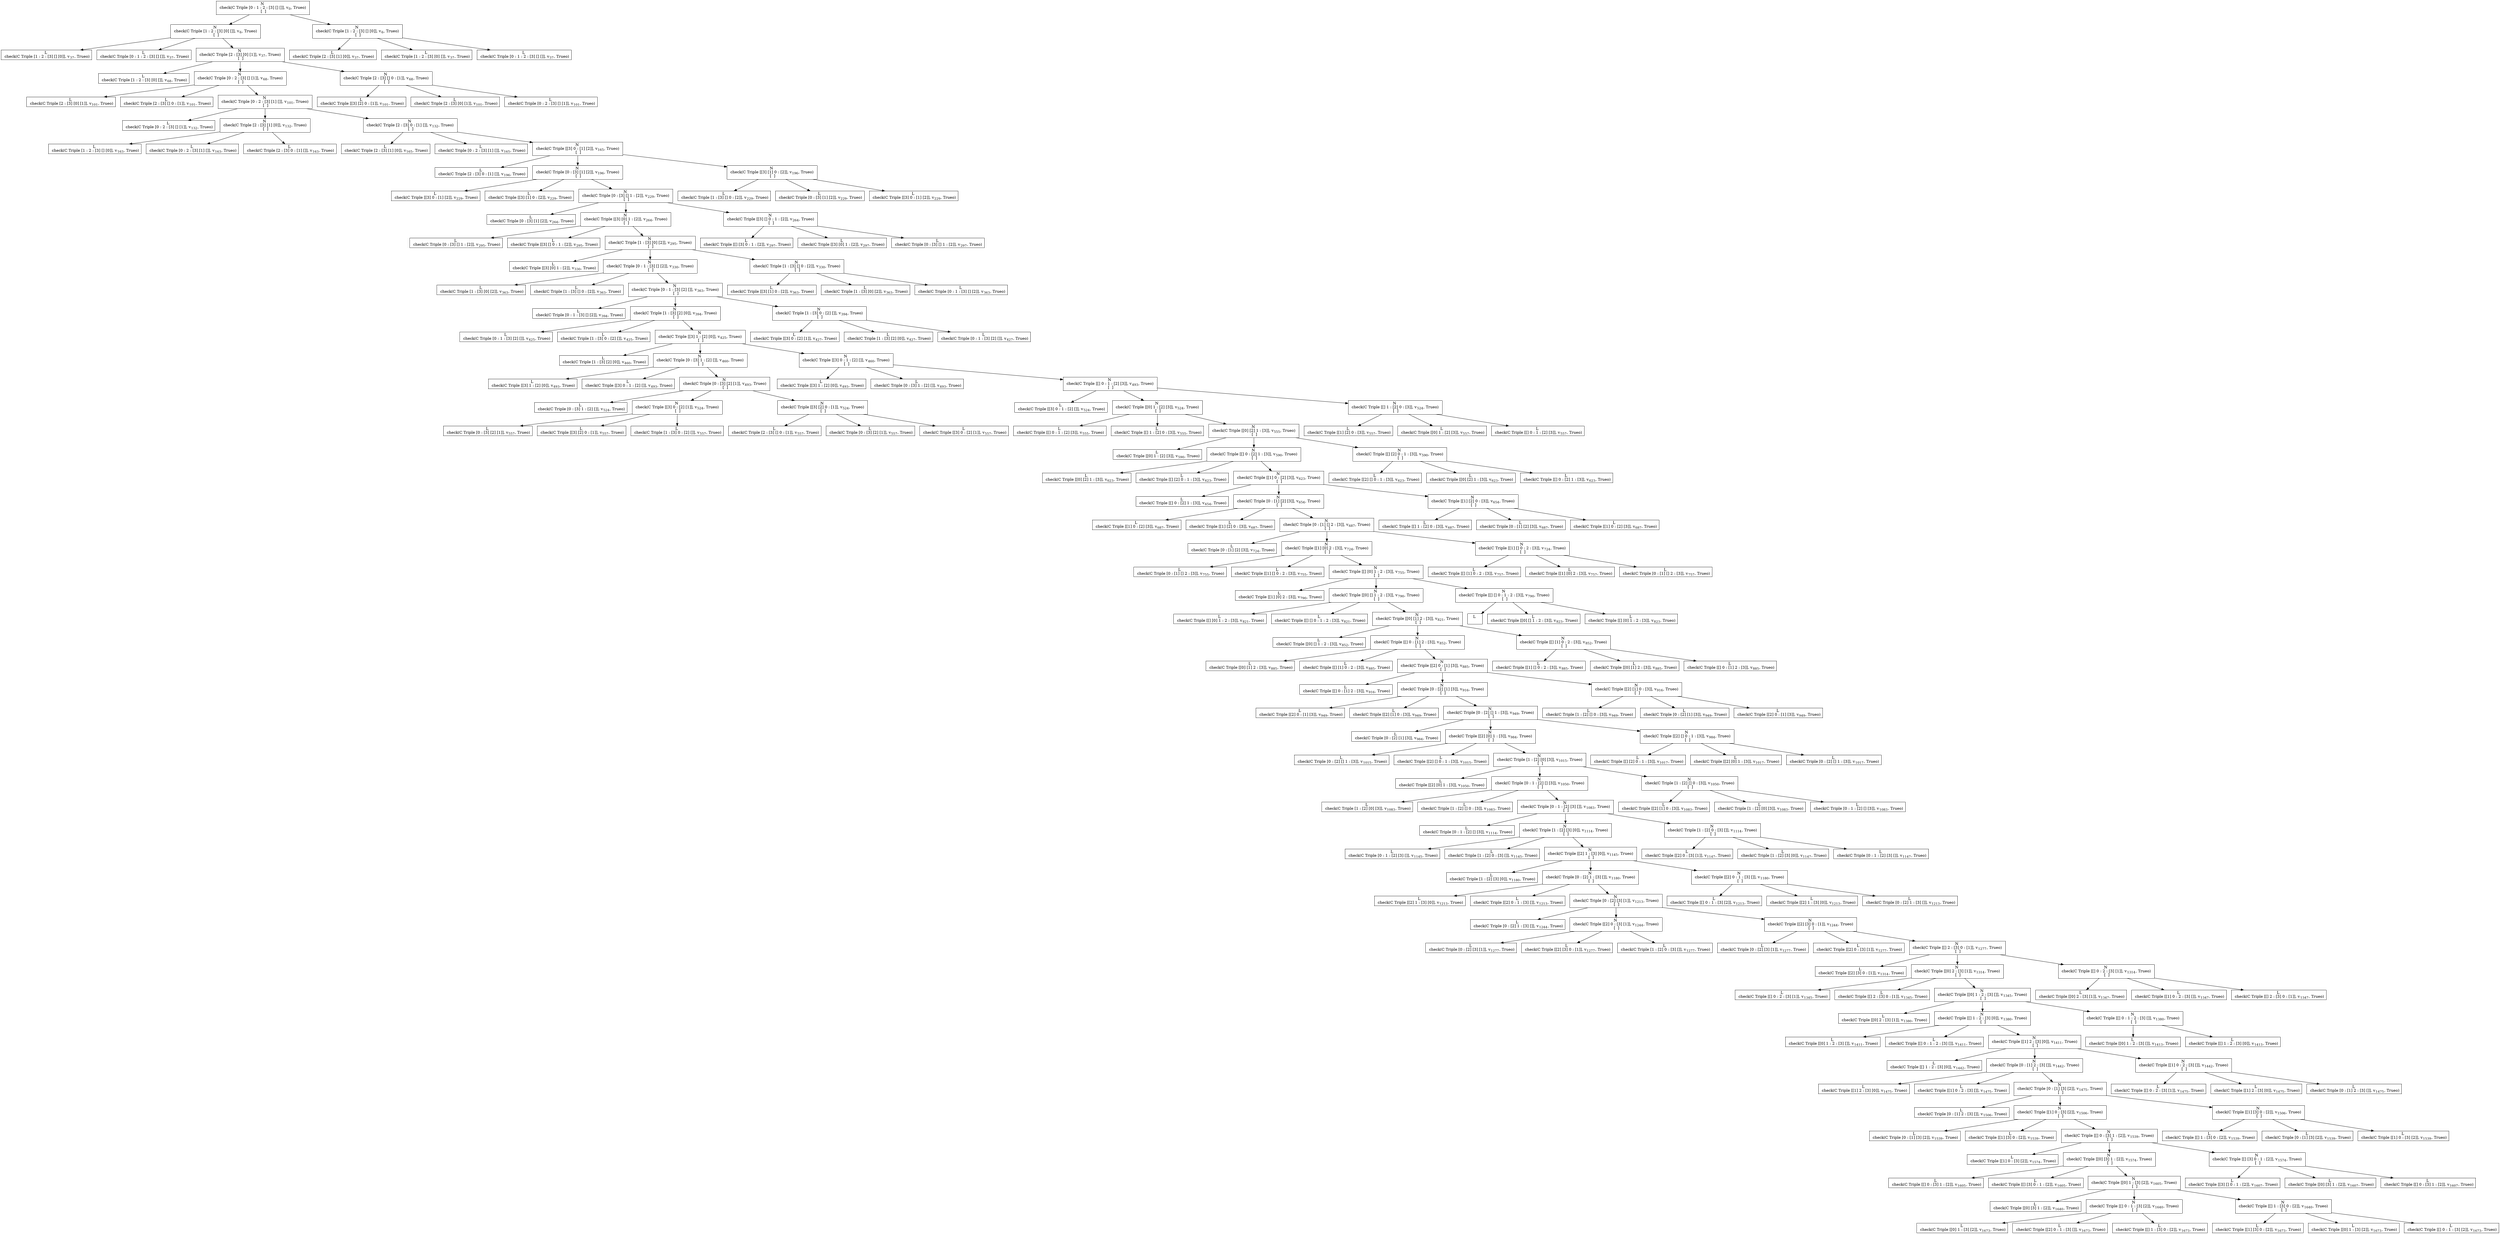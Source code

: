 digraph {
    graph [rankdir=TB
          ,bgcolor=transparent];
    node [shape=box
         ,fillcolor=white
         ,style=filled];
    0 [label=<N <BR/> check(C Triple [0 : 1 : 2 : [3] [] []], v<SUB>0</SUB>, Trueo) <BR/>  [  ] >];
    1 [label=<N <BR/> check(C Triple [1 : 2 : [3] [0] []], v<SUB>6</SUB>, Trueo) <BR/>  [  ] >];
    2 [label=<N <BR/> check(C Triple [1 : 2 : [3] [] [0]], v<SUB>6</SUB>, Trueo) <BR/>  [  ] >];
    3 [label=<L <BR/> check(C Triple [1 : 2 : [3] [] [0]], v<SUB>37</SUB>, Trueo)>];
    4 [label=<L <BR/> check(C Triple [0 : 1 : 2 : [3] [] []], v<SUB>37</SUB>, Trueo)>];
    5 [label=<N <BR/> check(C Triple [2 : [3] [0] [1]], v<SUB>37</SUB>, Trueo) <BR/>  [  ] >];
    6 [label=<L <BR/> check(C Triple [1 : 2 : [3] [0] []], v<SUB>68</SUB>, Trueo)>];
    7 [label=<N <BR/> check(C Triple [0 : 2 : [3] [] [1]], v<SUB>68</SUB>, Trueo) <BR/>  [  ] >];
    8 [label=<N <BR/> check(C Triple [2 : [3] [] 0 : [1]], v<SUB>68</SUB>, Trueo) <BR/>  [  ] >];
    9 [label=<L <BR/> check(C Triple [2 : [3] [0] [1]], v<SUB>101</SUB>, Trueo)>];
    10 [label=<L <BR/> check(C Triple [2 : [3] [] 0 : [1]], v<SUB>101</SUB>, Trueo)>];
    11 [label=<N <BR/> check(C Triple [0 : 2 : [3] [1] []], v<SUB>101</SUB>, Trueo) <BR/>  [  ] >];
    12 [label=<L <BR/> check(C Triple [0 : 2 : [3] [] [1]], v<SUB>132</SUB>, Trueo)>];
    13 [label=<N <BR/> check(C Triple [2 : [3] [1] [0]], v<SUB>132</SUB>, Trueo) <BR/>  [  ] >];
    14 [label=<N <BR/> check(C Triple [2 : [3] 0 : [1] []], v<SUB>132</SUB>, Trueo) <BR/>  [  ] >];
    15 [label=<L <BR/> check(C Triple [1 : 2 : [3] [] [0]], v<SUB>163</SUB>, Trueo)>];
    16 [label=<L <BR/> check(C Triple [0 : 2 : [3] [1] []], v<SUB>163</SUB>, Trueo)>];
    17 [label=<L <BR/> check(C Triple [2 : [3] 0 : [1] []], v<SUB>163</SUB>, Trueo)>];
    18 [label=<L <BR/> check(C Triple [2 : [3] [1] [0]], v<SUB>165</SUB>, Trueo)>];
    19 [label=<L <BR/> check(C Triple [0 : 2 : [3] [1] []], v<SUB>165</SUB>, Trueo)>];
    20 [label=<N <BR/> check(C Triple [[3] 0 : [1] [2]], v<SUB>165</SUB>, Trueo) <BR/>  [  ] >];
    21 [label=<L <BR/> check(C Triple [2 : [3] 0 : [1] []], v<SUB>196</SUB>, Trueo)>];
    22 [label=<N <BR/> check(C Triple [0 : [3] [1] [2]], v<SUB>196</SUB>, Trueo) <BR/>  [  ] >];
    23 [label=<N <BR/> check(C Triple [[3] [1] 0 : [2]], v<SUB>196</SUB>, Trueo) <BR/>  [  ] >];
    24 [label=<L <BR/> check(C Triple [[3] 0 : [1] [2]], v<SUB>229</SUB>, Trueo)>];
    25 [label=<L <BR/> check(C Triple [[3] [1] 0 : [2]], v<SUB>229</SUB>, Trueo)>];
    26 [label=<N <BR/> check(C Triple [0 : [3] [] 1 : [2]], v<SUB>229</SUB>, Trueo) <BR/>  [  ] >];
    27 [label=<L <BR/> check(C Triple [0 : [3] [1] [2]], v<SUB>264</SUB>, Trueo)>];
    28 [label=<N <BR/> check(C Triple [[3] [0] 1 : [2]], v<SUB>264</SUB>, Trueo) <BR/>  [  ] >];
    29 [label=<N <BR/> check(C Triple [[3] [] 0 : 1 : [2]], v<SUB>264</SUB>, Trueo) <BR/>  [  ] >];
    30 [label=<L <BR/> check(C Triple [0 : [3] [] 1 : [2]], v<SUB>295</SUB>, Trueo)>];
    31 [label=<L <BR/> check(C Triple [[3] [] 0 : 1 : [2]], v<SUB>295</SUB>, Trueo)>];
    32 [label=<N <BR/> check(C Triple [1 : [3] [0] [2]], v<SUB>295</SUB>, Trueo) <BR/>  [  ] >];
    33 [label=<L <BR/> check(C Triple [[3] [0] 1 : [2]], v<SUB>330</SUB>, Trueo)>];
    34 [label=<N <BR/> check(C Triple [0 : 1 : [3] [] [2]], v<SUB>330</SUB>, Trueo) <BR/>  [  ] >];
    35 [label=<N <BR/> check(C Triple [1 : [3] [] 0 : [2]], v<SUB>330</SUB>, Trueo) <BR/>  [  ] >];
    36 [label=<L <BR/> check(C Triple [1 : [3] [0] [2]], v<SUB>363</SUB>, Trueo)>];
    37 [label=<L <BR/> check(C Triple [1 : [3] [] 0 : [2]], v<SUB>363</SUB>, Trueo)>];
    38 [label=<N <BR/> check(C Triple [0 : 1 : [3] [2] []], v<SUB>363</SUB>, Trueo) <BR/>  [  ] >];
    39 [label=<L <BR/> check(C Triple [0 : 1 : [3] [] [2]], v<SUB>394</SUB>, Trueo)>];
    40 [label=<N <BR/> check(C Triple [1 : [3] [2] [0]], v<SUB>394</SUB>, Trueo) <BR/>  [  ] >];
    41 [label=<N <BR/> check(C Triple [1 : [3] 0 : [2] []], v<SUB>394</SUB>, Trueo) <BR/>  [  ] >];
    42 [label=<L <BR/> check(C Triple [0 : 1 : [3] [2] []], v<SUB>425</SUB>, Trueo)>];
    43 [label=<L <BR/> check(C Triple [1 : [3] 0 : [2] []], v<SUB>425</SUB>, Trueo)>];
    44 [label=<N <BR/> check(C Triple [[3] 1 : [2] [0]], v<SUB>425</SUB>, Trueo) <BR/>  [  ] >];
    45 [label=<L <BR/> check(C Triple [1 : [3] [2] [0]], v<SUB>460</SUB>, Trueo)>];
    46 [label=<N <BR/> check(C Triple [0 : [3] 1 : [2] []], v<SUB>460</SUB>, Trueo) <BR/>  [  ] >];
    47 [label=<N <BR/> check(C Triple [[3] 0 : 1 : [2] []], v<SUB>460</SUB>, Trueo) <BR/>  [  ] >];
    48 [label=<L <BR/> check(C Triple [[3] 1 : [2] [0]], v<SUB>493</SUB>, Trueo)>];
    49 [label=<L <BR/> check(C Triple [[3] 0 : 1 : [2] []], v<SUB>493</SUB>, Trueo)>];
    50 [label=<N <BR/> check(C Triple [0 : [3] [2] [1]], v<SUB>493</SUB>, Trueo) <BR/>  [  ] >];
    51 [label=<L <BR/> check(C Triple [0 : [3] 1 : [2] []], v<SUB>524</SUB>, Trueo)>];
    52 [label=<N <BR/> check(C Triple [[3] 0 : [2] [1]], v<SUB>524</SUB>, Trueo) <BR/>  [  ] >];
    53 [label=<N <BR/> check(C Triple [[3] [2] 0 : [1]], v<SUB>524</SUB>, Trueo) <BR/>  [  ] >];
    54 [label=<L <BR/> check(C Triple [0 : [3] [2] [1]], v<SUB>557</SUB>, Trueo)>];
    55 [label=<L <BR/> check(C Triple [[3] [2] 0 : [1]], v<SUB>557</SUB>, Trueo)>];
    56 [label=<L <BR/> check(C Triple [1 : [3] 0 : [2] []], v<SUB>557</SUB>, Trueo)>];
    57 [label=<L <BR/> check(C Triple [2 : [3] [] 0 : [1]], v<SUB>557</SUB>, Trueo)>];
    58 [label=<L <BR/> check(C Triple [0 : [3] [2] [1]], v<SUB>557</SUB>, Trueo)>];
    59 [label=<L <BR/> check(C Triple [[3] 0 : [2] [1]], v<SUB>557</SUB>, Trueo)>];
    60 [label=<L <BR/> check(C Triple [[3] 1 : [2] [0]], v<SUB>493</SUB>, Trueo)>];
    61 [label=<L <BR/> check(C Triple [0 : [3] 1 : [2] []], v<SUB>493</SUB>, Trueo)>];
    62 [label=<N <BR/> check(C Triple [[] 0 : 1 : [2] [3]], v<SUB>493</SUB>, Trueo) <BR/>  [  ] >];
    63 [label=<L <BR/> check(C Triple [[3] 0 : 1 : [2] []], v<SUB>524</SUB>, Trueo)>];
    64 [label=<N <BR/> check(C Triple [[0] 1 : [2] [3]], v<SUB>524</SUB>, Trueo) <BR/>  [  ] >];
    65 [label=<N <BR/> check(C Triple [[] 1 : [2] 0 : [3]], v<SUB>524</SUB>, Trueo) <BR/>  [  ] >];
    66 [label=<L <BR/> check(C Triple [[] 0 : 1 : [2] [3]], v<SUB>555</SUB>, Trueo)>];
    67 [label=<L <BR/> check(C Triple [[] 1 : [2] 0 : [3]], v<SUB>555</SUB>, Trueo)>];
    68 [label=<N <BR/> check(C Triple [[0] [2] 1 : [3]], v<SUB>555</SUB>, Trueo) <BR/>  [  ] >];
    69 [label=<L <BR/> check(C Triple [[0] 1 : [2] [3]], v<SUB>590</SUB>, Trueo)>];
    70 [label=<N <BR/> check(C Triple [[] 0 : [2] 1 : [3]], v<SUB>590</SUB>, Trueo) <BR/>  [  ] >];
    71 [label=<N <BR/> check(C Triple [[] [2] 0 : 1 : [3]], v<SUB>590</SUB>, Trueo) <BR/>  [  ] >];
    72 [label=<L <BR/> check(C Triple [[0] [2] 1 : [3]], v<SUB>623</SUB>, Trueo)>];
    73 [label=<L <BR/> check(C Triple [[] [2] 0 : 1 : [3]], v<SUB>623</SUB>, Trueo)>];
    74 [label=<N <BR/> check(C Triple [[1] 0 : [2] [3]], v<SUB>623</SUB>, Trueo) <BR/>  [  ] >];
    75 [label=<L <BR/> check(C Triple [[] 0 : [2] 1 : [3]], v<SUB>654</SUB>, Trueo)>];
    76 [label=<N <BR/> check(C Triple [0 : [1] [2] [3]], v<SUB>654</SUB>, Trueo) <BR/>  [  ] >];
    77 [label=<N <BR/> check(C Triple [[1] [2] 0 : [3]], v<SUB>654</SUB>, Trueo) <BR/>  [  ] >];
    78 [label=<L <BR/> check(C Triple [[1] 0 : [2] [3]], v<SUB>687</SUB>, Trueo)>];
    79 [label=<L <BR/> check(C Triple [[1] [2] 0 : [3]], v<SUB>687</SUB>, Trueo)>];
    80 [label=<N <BR/> check(C Triple [0 : [1] [] 2 : [3]], v<SUB>687</SUB>, Trueo) <BR/>  [  ] >];
    81 [label=<L <BR/> check(C Triple [0 : [1] [2] [3]], v<SUB>724</SUB>, Trueo)>];
    82 [label=<N <BR/> check(C Triple [[1] [0] 2 : [3]], v<SUB>724</SUB>, Trueo) <BR/>  [  ] >];
    83 [label=<N <BR/> check(C Triple [[1] [] 0 : 2 : [3]], v<SUB>724</SUB>, Trueo) <BR/>  [  ] >];
    84 [label=<L <BR/> check(C Triple [0 : [1] [] 2 : [3]], v<SUB>755</SUB>, Trueo)>];
    85 [label=<L <BR/> check(C Triple [[1] [] 0 : 2 : [3]], v<SUB>755</SUB>, Trueo)>];
    86 [label=<N <BR/> check(C Triple [[] [0] 1 : 2 : [3]], v<SUB>755</SUB>, Trueo) <BR/>  [  ] >];
    87 [label=<L <BR/> check(C Triple [[1] [0] 2 : [3]], v<SUB>790</SUB>, Trueo)>];
    88 [label=<N <BR/> check(C Triple [[0] [] 1 : 2 : [3]], v<SUB>790</SUB>, Trueo) <BR/>  [  ] >];
    89 [label=<N <BR/> check(C Triple [[] [] 0 : 1 : 2 : [3]], v<SUB>790</SUB>, Trueo) <BR/>  [  ] >];
    90 [label=<L <BR/> check(C Triple [[] [0] 1 : 2 : [3]], v<SUB>821</SUB>, Trueo)>];
    91 [label=<L <BR/> check(C Triple [[] [] 0 : 1 : 2 : [3]], v<SUB>821</SUB>, Trueo)>];
    92 [label=<N <BR/> check(C Triple [[0] [1] 2 : [3]], v<SUB>821</SUB>, Trueo) <BR/>  [  ] >];
    93 [label=<L <BR/> check(C Triple [[0] [] 1 : 2 : [3]], v<SUB>852</SUB>, Trueo)>];
    94 [label=<N <BR/> check(C Triple [[] 0 : [1] 2 : [3]], v<SUB>852</SUB>, Trueo) <BR/>  [  ] >];
    95 [label=<N <BR/> check(C Triple [[] [1] 0 : 2 : [3]], v<SUB>852</SUB>, Trueo) <BR/>  [  ] >];
    96 [label=<L <BR/> check(C Triple [[0] [1] 2 : [3]], v<SUB>885</SUB>, Trueo)>];
    97 [label=<L <BR/> check(C Triple [[] [1] 0 : 2 : [3]], v<SUB>885</SUB>, Trueo)>];
    98 [label=<N <BR/> check(C Triple [[2] 0 : [1] [3]], v<SUB>885</SUB>, Trueo) <BR/>  [  ] >];
    99 [label=<L <BR/> check(C Triple [[] 0 : [1] 2 : [3]], v<SUB>916</SUB>, Trueo)>];
    100 [label=<N <BR/> check(C Triple [0 : [2] [1] [3]], v<SUB>916</SUB>, Trueo) <BR/>  [  ] >];
    101 [label=<N <BR/> check(C Triple [[2] [1] 0 : [3]], v<SUB>916</SUB>, Trueo) <BR/>  [  ] >];
    102 [label=<L <BR/> check(C Triple [[2] 0 : [1] [3]], v<SUB>949</SUB>, Trueo)>];
    103 [label=<L <BR/> check(C Triple [[2] [1] 0 : [3]], v<SUB>949</SUB>, Trueo)>];
    104 [label=<N <BR/> check(C Triple [0 : [2] [] 1 : [3]], v<SUB>949</SUB>, Trueo) <BR/>  [  ] >];
    105 [label=<L <BR/> check(C Triple [0 : [2] [1] [3]], v<SUB>984</SUB>, Trueo)>];
    106 [label=<N <BR/> check(C Triple [[2] [0] 1 : [3]], v<SUB>984</SUB>, Trueo) <BR/>  [  ] >];
    107 [label=<N <BR/> check(C Triple [[2] [] 0 : 1 : [3]], v<SUB>984</SUB>, Trueo) <BR/>  [  ] >];
    108 [label=<L <BR/> check(C Triple [0 : [2] [] 1 : [3]], v<SUB>1015</SUB>, Trueo)>];
    109 [label=<L <BR/> check(C Triple [[2] [] 0 : 1 : [3]], v<SUB>1015</SUB>, Trueo)>];
    110 [label=<N <BR/> check(C Triple [1 : [2] [0] [3]], v<SUB>1015</SUB>, Trueo) <BR/>  [  ] >];
    111 [label=<L <BR/> check(C Triple [[2] [0] 1 : [3]], v<SUB>1050</SUB>, Trueo)>];
    112 [label=<N <BR/> check(C Triple [0 : 1 : [2] [] [3]], v<SUB>1050</SUB>, Trueo) <BR/>  [  ] >];
    113 [label=<N <BR/> check(C Triple [1 : [2] [] 0 : [3]], v<SUB>1050</SUB>, Trueo) <BR/>  [  ] >];
    114 [label=<L <BR/> check(C Triple [1 : [2] [0] [3]], v<SUB>1083</SUB>, Trueo)>];
    115 [label=<L <BR/> check(C Triple [1 : [2] [] 0 : [3]], v<SUB>1083</SUB>, Trueo)>];
    116 [label=<N <BR/> check(C Triple [0 : 1 : [2] [3] []], v<SUB>1083</SUB>, Trueo) <BR/>  [  ] >];
    117 [label=<L <BR/> check(C Triple [0 : 1 : [2] [] [3]], v<SUB>1114</SUB>, Trueo)>];
    118 [label=<N <BR/> check(C Triple [1 : [2] [3] [0]], v<SUB>1114</SUB>, Trueo) <BR/>  [  ] >];
    119 [label=<N <BR/> check(C Triple [1 : [2] 0 : [3] []], v<SUB>1114</SUB>, Trueo) <BR/>  [  ] >];
    120 [label=<L <BR/> check(C Triple [0 : 1 : [2] [3] []], v<SUB>1145</SUB>, Trueo)>];
    121 [label=<L <BR/> check(C Triple [1 : [2] 0 : [3] []], v<SUB>1145</SUB>, Trueo)>];
    122 [label=<N <BR/> check(C Triple [[2] 1 : [3] [0]], v<SUB>1145</SUB>, Trueo) <BR/>  [  ] >];
    123 [label=<L <BR/> check(C Triple [1 : [2] [3] [0]], v<SUB>1180</SUB>, Trueo)>];
    124 [label=<N <BR/> check(C Triple [0 : [2] 1 : [3] []], v<SUB>1180</SUB>, Trueo) <BR/>  [  ] >];
    125 [label=<N <BR/> check(C Triple [[2] 0 : 1 : [3] []], v<SUB>1180</SUB>, Trueo) <BR/>  [  ] >];
    126 [label=<L <BR/> check(C Triple [[2] 1 : [3] [0]], v<SUB>1213</SUB>, Trueo)>];
    127 [label=<L <BR/> check(C Triple [[2] 0 : 1 : [3] []], v<SUB>1213</SUB>, Trueo)>];
    128 [label=<N <BR/> check(C Triple [0 : [2] [3] [1]], v<SUB>1213</SUB>, Trueo) <BR/>  [  ] >];
    129 [label=<L <BR/> check(C Triple [0 : [2] 1 : [3] []], v<SUB>1244</SUB>, Trueo)>];
    130 [label=<N <BR/> check(C Triple [[2] 0 : [3] [1]], v<SUB>1244</SUB>, Trueo) <BR/>  [  ] >];
    131 [label=<N <BR/> check(C Triple [[2] [3] 0 : [1]], v<SUB>1244</SUB>, Trueo) <BR/>  [  ] >];
    132 [label=<L <BR/> check(C Triple [0 : [2] [3] [1]], v<SUB>1277</SUB>, Trueo)>];
    133 [label=<L <BR/> check(C Triple [[2] [3] 0 : [1]], v<SUB>1277</SUB>, Trueo)>];
    134 [label=<L <BR/> check(C Triple [1 : [2] 0 : [3] []], v<SUB>1277</SUB>, Trueo)>];
    135 [label=<L <BR/> check(C Triple [0 : [2] [3] [1]], v<SUB>1277</SUB>, Trueo)>];
    136 [label=<L <BR/> check(C Triple [[2] 0 : [3] [1]], v<SUB>1277</SUB>, Trueo)>];
    137 [label=<N <BR/> check(C Triple [[] 2 : [3] 0 : [1]], v<SUB>1277</SUB>, Trueo) <BR/>  [  ] >];
    138 [label=<L <BR/> check(C Triple [[2] [3] 0 : [1]], v<SUB>1314</SUB>, Trueo)>];
    139 [label=<N <BR/> check(C Triple [[0] 2 : [3] [1]], v<SUB>1314</SUB>, Trueo) <BR/>  [  ] >];
    140 [label=<N <BR/> check(C Triple [[] 0 : 2 : [3] [1]], v<SUB>1314</SUB>, Trueo) <BR/>  [  ] >];
    141 [label=<L <BR/> check(C Triple [[] 0 : 2 : [3] [1]], v<SUB>1345</SUB>, Trueo)>];
    142 [label=<L <BR/> check(C Triple [[] 2 : [3] 0 : [1]], v<SUB>1345</SUB>, Trueo)>];
    143 [label=<N <BR/> check(C Triple [[0] 1 : 2 : [3] []], v<SUB>1345</SUB>, Trueo) <BR/>  [  ] >];
    144 [label=<L <BR/> check(C Triple [[0] 2 : [3] [1]], v<SUB>1380</SUB>, Trueo)>];
    145 [label=<N <BR/> check(C Triple [[] 1 : 2 : [3] [0]], v<SUB>1380</SUB>, Trueo) <BR/>  [  ] >];
    146 [label=<N <BR/> check(C Triple [[] 0 : 1 : 2 : [3] []], v<SUB>1380</SUB>, Trueo) <BR/>  [  ] >];
    147 [label=<L <BR/> check(C Triple [[0] 1 : 2 : [3] []], v<SUB>1411</SUB>, Trueo)>];
    148 [label=<L <BR/> check(C Triple [[] 0 : 1 : 2 : [3] []], v<SUB>1411</SUB>, Trueo)>];
    149 [label=<N <BR/> check(C Triple [[1] 2 : [3] [0]], v<SUB>1411</SUB>, Trueo) <BR/>  [  ] >];
    150 [label=<L <BR/> check(C Triple [[] 1 : 2 : [3] [0]], v<SUB>1442</SUB>, Trueo)>];
    151 [label=<N <BR/> check(C Triple [0 : [1] 2 : [3] []], v<SUB>1442</SUB>, Trueo) <BR/>  [  ] >];
    152 [label=<N <BR/> check(C Triple [[1] 0 : 2 : [3] []], v<SUB>1442</SUB>, Trueo) <BR/>  [  ] >];
    153 [label=<L <BR/> check(C Triple [[1] 2 : [3] [0]], v<SUB>1475</SUB>, Trueo)>];
    154 [label=<L <BR/> check(C Triple [[1] 0 : 2 : [3] []], v<SUB>1475</SUB>, Trueo)>];
    155 [label=<N <BR/> check(C Triple [0 : [1] [3] [2]], v<SUB>1475</SUB>, Trueo) <BR/>  [  ] >];
    156 [label=<L <BR/> check(C Triple [0 : [1] 2 : [3] []], v<SUB>1506</SUB>, Trueo)>];
    157 [label=<N <BR/> check(C Triple [[1] 0 : [3] [2]], v<SUB>1506</SUB>, Trueo) <BR/>  [  ] >];
    158 [label=<N <BR/> check(C Triple [[1] [3] 0 : [2]], v<SUB>1506</SUB>, Trueo) <BR/>  [  ] >];
    159 [label=<L <BR/> check(C Triple [0 : [1] [3] [2]], v<SUB>1539</SUB>, Trueo)>];
    160 [label=<L <BR/> check(C Triple [[1] [3] 0 : [2]], v<SUB>1539</SUB>, Trueo)>];
    161 [label=<N <BR/> check(C Triple [[] 0 : [3] 1 : [2]], v<SUB>1539</SUB>, Trueo) <BR/>  [  ] >];
    162 [label=<L <BR/> check(C Triple [[1] 0 : [3] [2]], v<SUB>1574</SUB>, Trueo)>];
    163 [label=<N <BR/> check(C Triple [[0] [3] 1 : [2]], v<SUB>1574</SUB>, Trueo) <BR/>  [  ] >];
    164 [label=<N <BR/> check(C Triple [[] [3] 0 : 1 : [2]], v<SUB>1574</SUB>, Trueo) <BR/>  [  ] >];
    165 [label=<L <BR/> check(C Triple [[] 0 : [3] 1 : [2]], v<SUB>1605</SUB>, Trueo)>];
    166 [label=<L <BR/> check(C Triple [[] [3] 0 : 1 : [2]], v<SUB>1605</SUB>, Trueo)>];
    167 [label=<N <BR/> check(C Triple [[0] 1 : [3] [2]], v<SUB>1605</SUB>, Trueo) <BR/>  [  ] >];
    168 [label=<L <BR/> check(C Triple [[0] [3] 1 : [2]], v<SUB>1640</SUB>, Trueo)>];
    169 [label=<N <BR/> check(C Triple [[] 0 : 1 : [3] [2]], v<SUB>1640</SUB>, Trueo) <BR/>  [  ] >];
    170 [label=<N <BR/> check(C Triple [[] 1 : [3] 0 : [2]], v<SUB>1640</SUB>, Trueo) <BR/>  [  ] >];
    171 [label=<L <BR/> check(C Triple [[0] 1 : [3] [2]], v<SUB>1673</SUB>, Trueo)>];
    172 [label=<L <BR/> check(C Triple [[2] 0 : 1 : [3] []], v<SUB>1673</SUB>, Trueo)>];
    173 [label=<L <BR/> check(C Triple [[] 1 : [3] 0 : [2]], v<SUB>1673</SUB>, Trueo)>];
    174 [label=<L <BR/> check(C Triple [[1] [3] 0 : [2]], v<SUB>1673</SUB>, Trueo)>];
    175 [label=<L <BR/> check(C Triple [[0] 1 : [3] [2]], v<SUB>1673</SUB>, Trueo)>];
    176 [label=<L <BR/> check(C Triple [[] 0 : 1 : [3] [2]], v<SUB>1673</SUB>, Trueo)>];
    177 [label=<L <BR/> check(C Triple [[3] [] 0 : 1 : [2]], v<SUB>1607</SUB>, Trueo)>];
    178 [label=<L <BR/> check(C Triple [[0] [3] 1 : [2]], v<SUB>1607</SUB>, Trueo)>];
    179 [label=<L <BR/> check(C Triple [[] 0 : [3] 1 : [2]], v<SUB>1607</SUB>, Trueo)>];
    180 [label=<L <BR/> check(C Triple [[] 1 : [3] 0 : [2]], v<SUB>1539</SUB>, Trueo)>];
    181 [label=<L <BR/> check(C Triple [0 : [1] [3] [2]], v<SUB>1539</SUB>, Trueo)>];
    182 [label=<L <BR/> check(C Triple [[1] 0 : [3] [2]], v<SUB>1539</SUB>, Trueo)>];
    183 [label=<L <BR/> check(C Triple [[] 0 : 2 : [3] [1]], v<SUB>1475</SUB>, Trueo)>];
    184 [label=<L <BR/> check(C Triple [[1] 2 : [3] [0]], v<SUB>1475</SUB>, Trueo)>];
    185 [label=<L <BR/> check(C Triple [0 : [1] 2 : [3] []], v<SUB>1475</SUB>, Trueo)>];
    186 [label=<L <BR/> check(C Triple [[0] 1 : 2 : [3] []], v<SUB>1413</SUB>, Trueo)>];
    187 [label=<L <BR/> check(C Triple [[] 1 : 2 : [3] [0]], v<SUB>1413</SUB>, Trueo)>];
    188 [label=<L <BR/> check(C Triple [[0] 2 : [3] [1]], v<SUB>1347</SUB>, Trueo)>];
    189 [label=<L <BR/> check(C Triple [[1] 0 : 2 : [3] []], v<SUB>1347</SUB>, Trueo)>];
    190 [label=<L <BR/> check(C Triple [[] 2 : [3] 0 : [1]], v<SUB>1347</SUB>, Trueo)>];
    191 [label=<L <BR/> check(C Triple [[] 0 : 1 : [3] [2]], v<SUB>1213</SUB>, Trueo)>];
    192 [label=<L <BR/> check(C Triple [[2] 1 : [3] [0]], v<SUB>1213</SUB>, Trueo)>];
    193 [label=<L <BR/> check(C Triple [0 : [2] 1 : [3] []], v<SUB>1213</SUB>, Trueo)>];
    194 [label=<L <BR/> check(C Triple [[2] 0 : [3] [1]], v<SUB>1147</SUB>, Trueo)>];
    195 [label=<L <BR/> check(C Triple [1 : [2] [3] [0]], v<SUB>1147</SUB>, Trueo)>];
    196 [label=<L <BR/> check(C Triple [0 : 1 : [2] [3] []], v<SUB>1147</SUB>, Trueo)>];
    197 [label=<L <BR/> check(C Triple [[2] [1] 0 : [3]], v<SUB>1083</SUB>, Trueo)>];
    198 [label=<L <BR/> check(C Triple [1 : [2] [0] [3]], v<SUB>1083</SUB>, Trueo)>];
    199 [label=<L <BR/> check(C Triple [0 : 1 : [2] [] [3]], v<SUB>1083</SUB>, Trueo)>];
    200 [label=<L <BR/> check(C Triple [[] [2] 0 : 1 : [3]], v<SUB>1017</SUB>, Trueo)>];
    201 [label=<L <BR/> check(C Triple [[2] [0] 1 : [3]], v<SUB>1017</SUB>, Trueo)>];
    202 [label=<L <BR/> check(C Triple [0 : [2] [] 1 : [3]], v<SUB>1017</SUB>, Trueo)>];
    203 [label=<L <BR/> check(C Triple [1 : [2] [] 0 : [3]], v<SUB>949</SUB>, Trueo)>];
    204 [label=<L <BR/> check(C Triple [0 : [2] [1] [3]], v<SUB>949</SUB>, Trueo)>];
    205 [label=<L <BR/> check(C Triple [[2] 0 : [1] [3]], v<SUB>949</SUB>, Trueo)>];
    206 [label=<L <BR/> check(C Triple [[1] [] 0 : 2 : [3]], v<SUB>885</SUB>, Trueo)>];
    207 [label=<L <BR/> check(C Triple [[0] [1] 2 : [3]], v<SUB>885</SUB>, Trueo)>];
    208 [label=<L <BR/> check(C Triple [[] 0 : [1] 2 : [3]], v<SUB>885</SUB>, Trueo)>];
    209 [label=<L <BR/> >];
    210 [label=<L <BR/> check(C Triple [[0] [] 1 : 2 : [3]], v<SUB>823</SUB>, Trueo)>];
    211 [label=<L <BR/> check(C Triple [[] [0] 1 : 2 : [3]], v<SUB>823</SUB>, Trueo)>];
    212 [label=<L <BR/> check(C Triple [[] [1] 0 : 2 : [3]], v<SUB>757</SUB>, Trueo)>];
    213 [label=<L <BR/> check(C Triple [[1] [0] 2 : [3]], v<SUB>757</SUB>, Trueo)>];
    214 [label=<L <BR/> check(C Triple [0 : [1] [] 2 : [3]], v<SUB>757</SUB>, Trueo)>];
    215 [label=<L <BR/> check(C Triple [[] 1 : [2] 0 : [3]], v<SUB>687</SUB>, Trueo)>];
    216 [label=<L <BR/> check(C Triple [0 : [1] [2] [3]], v<SUB>687</SUB>, Trueo)>];
    217 [label=<L <BR/> check(C Triple [[1] 0 : [2] [3]], v<SUB>687</SUB>, Trueo)>];
    218 [label=<L <BR/> check(C Triple [[2] [] 0 : 1 : [3]], v<SUB>623</SUB>, Trueo)>];
    219 [label=<L <BR/> check(C Triple [[0] [2] 1 : [3]], v<SUB>623</SUB>, Trueo)>];
    220 [label=<L <BR/> check(C Triple [[] 0 : [2] 1 : [3]], v<SUB>623</SUB>, Trueo)>];
    221 [label=<L <BR/> check(C Triple [[1] [2] 0 : [3]], v<SUB>557</SUB>, Trueo)>];
    222 [label=<L <BR/> check(C Triple [[0] 1 : [2] [3]], v<SUB>557</SUB>, Trueo)>];
    223 [label=<L <BR/> check(C Triple [[] 0 : 1 : [2] [3]], v<SUB>557</SUB>, Trueo)>];
    224 [label=<L <BR/> check(C Triple [[3] 0 : [2] [1]], v<SUB>427</SUB>, Trueo)>];
    225 [label=<L <BR/> check(C Triple [1 : [3] [2] [0]], v<SUB>427</SUB>, Trueo)>];
    226 [label=<L <BR/> check(C Triple [0 : 1 : [3] [2] []], v<SUB>427</SUB>, Trueo)>];
    227 [label=<L <BR/> check(C Triple [[3] [1] 0 : [2]], v<SUB>363</SUB>, Trueo)>];
    228 [label=<L <BR/> check(C Triple [1 : [3] [0] [2]], v<SUB>363</SUB>, Trueo)>];
    229 [label=<L <BR/> check(C Triple [0 : 1 : [3] [] [2]], v<SUB>363</SUB>, Trueo)>];
    230 [label=<L <BR/> check(C Triple [[] [3] 0 : 1 : [2]], v<SUB>297</SUB>, Trueo)>];
    231 [label=<L <BR/> check(C Triple [[3] [0] 1 : [2]], v<SUB>297</SUB>, Trueo)>];
    232 [label=<L <BR/> check(C Triple [0 : [3] [] 1 : [2]], v<SUB>297</SUB>, Trueo)>];
    233 [label=<L <BR/> check(C Triple [1 : [3] [] 0 : [2]], v<SUB>229</SUB>, Trueo)>];
    234 [label=<L <BR/> check(C Triple [0 : [3] [1] [2]], v<SUB>229</SUB>, Trueo)>];
    235 [label=<L <BR/> check(C Triple [[3] 0 : [1] [2]], v<SUB>229</SUB>, Trueo)>];
    236 [label=<L <BR/> check(C Triple [[3] [2] 0 : [1]], v<SUB>101</SUB>, Trueo)>];
    237 [label=<L <BR/> check(C Triple [2 : [3] [0] [1]], v<SUB>101</SUB>, Trueo)>];
    238 [label=<L <BR/> check(C Triple [0 : 2 : [3] [] [1]], v<SUB>101</SUB>, Trueo)>];
    239 [label=<L <BR/> check(C Triple [2 : [3] [1] [0]], v<SUB>37</SUB>, Trueo)>];
    240 [label=<L <BR/> check(C Triple [1 : 2 : [3] [0] []], v<SUB>37</SUB>, Trueo)>];
    241 [label=<L <BR/> check(C Triple [0 : 1 : 2 : [3] [] []], v<SUB>37</SUB>, Trueo)>];
    0 -> 1 [label=""];
    0 -> 2 [label=""];
    1 -> 3 [label=""];
    1 -> 4 [label=""];
    1 -> 5 [label=""];
    2 -> 239 [label=""];
    2 -> 240 [label=""];
    2 -> 241 [label=""];
    5 -> 6 [label=""];
    5 -> 7 [label=""];
    5 -> 8 [label=""];
    7 -> 9 [label=""];
    7 -> 10 [label=""];
    7 -> 11 [label=""];
    8 -> 236 [label=""];
    8 -> 237 [label=""];
    8 -> 238 [label=""];
    11 -> 12 [label=""];
    11 -> 13 [label=""];
    11 -> 14 [label=""];
    13 -> 15 [label=""];
    13 -> 16 [label=""];
    13 -> 17 [label=""];
    14 -> 18 [label=""];
    14 -> 19 [label=""];
    14 -> 20 [label=""];
    20 -> 21 [label=""];
    20 -> 22 [label=""];
    20 -> 23 [label=""];
    22 -> 24 [label=""];
    22 -> 25 [label=""];
    22 -> 26 [label=""];
    23 -> 233 [label=""];
    23 -> 234 [label=""];
    23 -> 235 [label=""];
    26 -> 27 [label=""];
    26 -> 28 [label=""];
    26 -> 29 [label=""];
    28 -> 30 [label=""];
    28 -> 31 [label=""];
    28 -> 32 [label=""];
    29 -> 230 [label=""];
    29 -> 231 [label=""];
    29 -> 232 [label=""];
    32 -> 33 [label=""];
    32 -> 34 [label=""];
    32 -> 35 [label=""];
    34 -> 36 [label=""];
    34 -> 37 [label=""];
    34 -> 38 [label=""];
    35 -> 227 [label=""];
    35 -> 228 [label=""];
    35 -> 229 [label=""];
    38 -> 39 [label=""];
    38 -> 40 [label=""];
    38 -> 41 [label=""];
    40 -> 42 [label=""];
    40 -> 43 [label=""];
    40 -> 44 [label=""];
    41 -> 224 [label=""];
    41 -> 225 [label=""];
    41 -> 226 [label=""];
    44 -> 45 [label=""];
    44 -> 46 [label=""];
    44 -> 47 [label=""];
    46 -> 48 [label=""];
    46 -> 49 [label=""];
    46 -> 50 [label=""];
    47 -> 60 [label=""];
    47 -> 61 [label=""];
    47 -> 62 [label=""];
    50 -> 51 [label=""];
    50 -> 52 [label=""];
    50 -> 53 [label=""];
    52 -> 54 [label=""];
    52 -> 55 [label=""];
    52 -> 56 [label=""];
    53 -> 57 [label=""];
    53 -> 58 [label=""];
    53 -> 59 [label=""];
    62 -> 63 [label=""];
    62 -> 64 [label=""];
    62 -> 65 [label=""];
    64 -> 66 [label=""];
    64 -> 67 [label=""];
    64 -> 68 [label=""];
    65 -> 221 [label=""];
    65 -> 222 [label=""];
    65 -> 223 [label=""];
    68 -> 69 [label=""];
    68 -> 70 [label=""];
    68 -> 71 [label=""];
    70 -> 72 [label=""];
    70 -> 73 [label=""];
    70 -> 74 [label=""];
    71 -> 218 [label=""];
    71 -> 219 [label=""];
    71 -> 220 [label=""];
    74 -> 75 [label=""];
    74 -> 76 [label=""];
    74 -> 77 [label=""];
    76 -> 78 [label=""];
    76 -> 79 [label=""];
    76 -> 80 [label=""];
    77 -> 215 [label=""];
    77 -> 216 [label=""];
    77 -> 217 [label=""];
    80 -> 81 [label=""];
    80 -> 82 [label=""];
    80 -> 83 [label=""];
    82 -> 84 [label=""];
    82 -> 85 [label=""];
    82 -> 86 [label=""];
    83 -> 212 [label=""];
    83 -> 213 [label=""];
    83 -> 214 [label=""];
    86 -> 87 [label=""];
    86 -> 88 [label=""];
    86 -> 89 [label=""];
    88 -> 90 [label=""];
    88 -> 91 [label=""];
    88 -> 92 [label=""];
    89 -> 209 [label=""];
    89 -> 210 [label=""];
    89 -> 211 [label=""];
    92 -> 93 [label=""];
    92 -> 94 [label=""];
    92 -> 95 [label=""];
    94 -> 96 [label=""];
    94 -> 97 [label=""];
    94 -> 98 [label=""];
    95 -> 206 [label=""];
    95 -> 207 [label=""];
    95 -> 208 [label=""];
    98 -> 99 [label=""];
    98 -> 100 [label=""];
    98 -> 101 [label=""];
    100 -> 102 [label=""];
    100 -> 103 [label=""];
    100 -> 104 [label=""];
    101 -> 203 [label=""];
    101 -> 204 [label=""];
    101 -> 205 [label=""];
    104 -> 105 [label=""];
    104 -> 106 [label=""];
    104 -> 107 [label=""];
    106 -> 108 [label=""];
    106 -> 109 [label=""];
    106 -> 110 [label=""];
    107 -> 200 [label=""];
    107 -> 201 [label=""];
    107 -> 202 [label=""];
    110 -> 111 [label=""];
    110 -> 112 [label=""];
    110 -> 113 [label=""];
    112 -> 114 [label=""];
    112 -> 115 [label=""];
    112 -> 116 [label=""];
    113 -> 197 [label=""];
    113 -> 198 [label=""];
    113 -> 199 [label=""];
    116 -> 117 [label=""];
    116 -> 118 [label=""];
    116 -> 119 [label=""];
    118 -> 120 [label=""];
    118 -> 121 [label=""];
    118 -> 122 [label=""];
    119 -> 194 [label=""];
    119 -> 195 [label=""];
    119 -> 196 [label=""];
    122 -> 123 [label=""];
    122 -> 124 [label=""];
    122 -> 125 [label=""];
    124 -> 126 [label=""];
    124 -> 127 [label=""];
    124 -> 128 [label=""];
    125 -> 191 [label=""];
    125 -> 192 [label=""];
    125 -> 193 [label=""];
    128 -> 129 [label=""];
    128 -> 130 [label=""];
    128 -> 131 [label=""];
    130 -> 132 [label=""];
    130 -> 133 [label=""];
    130 -> 134 [label=""];
    131 -> 135 [label=""];
    131 -> 136 [label=""];
    131 -> 137 [label=""];
    137 -> 138 [label=""];
    137 -> 139 [label=""];
    137 -> 140 [label=""];
    139 -> 141 [label=""];
    139 -> 142 [label=""];
    139 -> 143 [label=""];
    140 -> 188 [label=""];
    140 -> 189 [label=""];
    140 -> 190 [label=""];
    143 -> 144 [label=""];
    143 -> 145 [label=""];
    143 -> 146 [label=""];
    145 -> 147 [label=""];
    145 -> 148 [label=""];
    145 -> 149 [label=""];
    146 -> 186 [label=""];
    146 -> 187 [label=""];
    149 -> 150 [label=""];
    149 -> 151 [label=""];
    149 -> 152 [label=""];
    151 -> 153 [label=""];
    151 -> 154 [label=""];
    151 -> 155 [label=""];
    152 -> 183 [label=""];
    152 -> 184 [label=""];
    152 -> 185 [label=""];
    155 -> 156 [label=""];
    155 -> 157 [label=""];
    155 -> 158 [label=""];
    157 -> 159 [label=""];
    157 -> 160 [label=""];
    157 -> 161 [label=""];
    158 -> 180 [label=""];
    158 -> 181 [label=""];
    158 -> 182 [label=""];
    161 -> 162 [label=""];
    161 -> 163 [label=""];
    161 -> 164 [label=""];
    163 -> 165 [label=""];
    163 -> 166 [label=""];
    163 -> 167 [label=""];
    164 -> 177 [label=""];
    164 -> 178 [label=""];
    164 -> 179 [label=""];
    167 -> 168 [label=""];
    167 -> 169 [label=""];
    167 -> 170 [label=""];
    169 -> 171 [label=""];
    169 -> 172 [label=""];
    169 -> 173 [label=""];
    170 -> 174 [label=""];
    170 -> 175 [label=""];
    170 -> 176 [label=""];
}